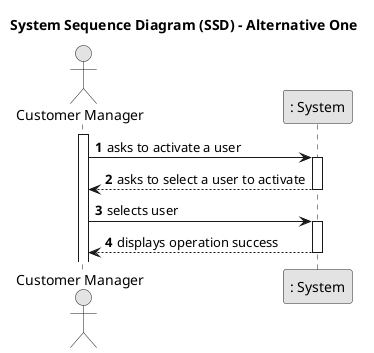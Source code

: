 @startuml
skinparam monochrome true
skinparam packageStyle rectangle
skinparam shadowing false

title System Sequence Diagram (SSD) - Alternative One

autonumber

actor "Customer Manager" as CM
participant ": System" as System

activate CM

    CM -> System : asks to activate a user
    activate System

       System --> CM : asks to select a user to activate
    deactivate System

    CM -> System : selects user
    activate System

        System --> CM : displays operation success
        deactivate System

@enduml